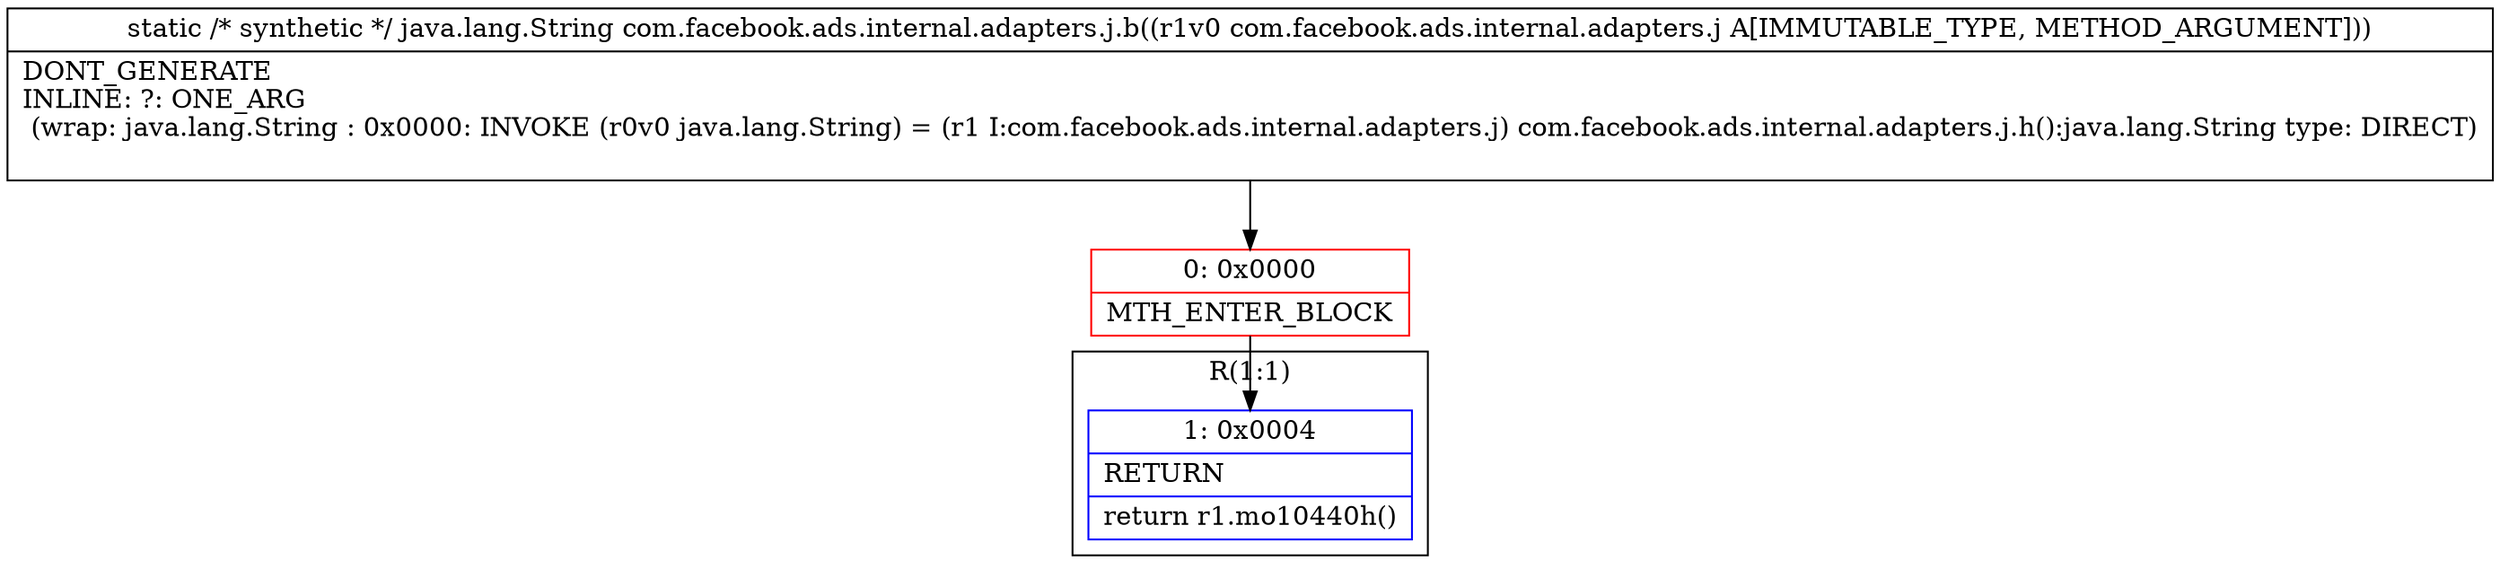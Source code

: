 digraph "CFG forcom.facebook.ads.internal.adapters.j.b(Lcom\/facebook\/ads\/internal\/adapters\/j;)Ljava\/lang\/String;" {
subgraph cluster_Region_1340177163 {
label = "R(1:1)";
node [shape=record,color=blue];
Node_1 [shape=record,label="{1\:\ 0x0004|RETURN\l|return r1.mo10440h()\l}"];
}
Node_0 [shape=record,color=red,label="{0\:\ 0x0000|MTH_ENTER_BLOCK\l}"];
MethodNode[shape=record,label="{static \/* synthetic *\/ java.lang.String com.facebook.ads.internal.adapters.j.b((r1v0 com.facebook.ads.internal.adapters.j A[IMMUTABLE_TYPE, METHOD_ARGUMENT]))  | DONT_GENERATE\lINLINE: ?: ONE_ARG  \l  (wrap: java.lang.String : 0x0000: INVOKE  (r0v0 java.lang.String) = (r1 I:com.facebook.ads.internal.adapters.j) com.facebook.ads.internal.adapters.j.h():java.lang.String type: DIRECT)\l\l}"];
MethodNode -> Node_0;
Node_0 -> Node_1;
}

